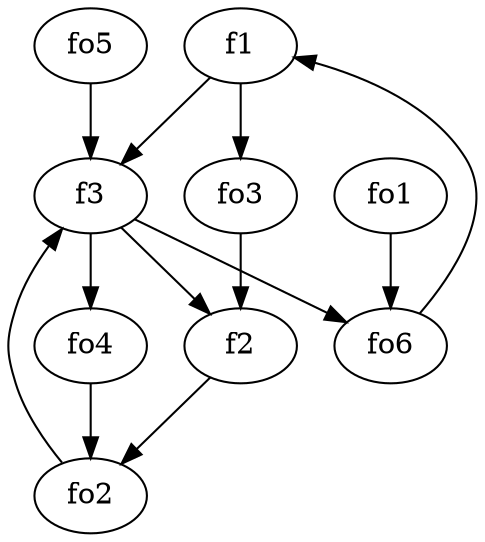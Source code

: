 strict digraph  {
f1;
f2;
f3;
fo1;
fo2;
fo3;
fo4;
fo5;
fo6;
f1 -> fo3  [weight=2];
f1 -> f3  [weight=2];
f2 -> fo2  [weight=2];
f3 -> f2  [weight=2];
f3 -> fo6  [weight=2];
f3 -> fo4  [weight=2];
fo1 -> fo6  [weight=2];
fo2 -> f3  [weight=2];
fo3 -> f2  [weight=2];
fo4 -> fo2  [weight=2];
fo5 -> f3  [weight=2];
fo6 -> f1  [weight=2];
}
